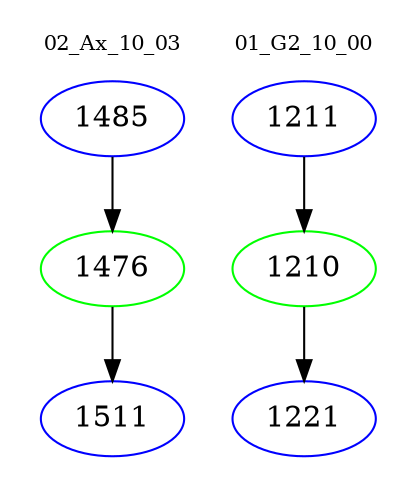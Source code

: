 digraph{
subgraph cluster_0 {
color = white
label = "02_Ax_10_03";
fontsize=10;
T0_1485 [label="1485", color="blue"]
T0_1485 -> T0_1476 [color="black"]
T0_1476 [label="1476", color="green"]
T0_1476 -> T0_1511 [color="black"]
T0_1511 [label="1511", color="blue"]
}
subgraph cluster_1 {
color = white
label = "01_G2_10_00";
fontsize=10;
T1_1211 [label="1211", color="blue"]
T1_1211 -> T1_1210 [color="black"]
T1_1210 [label="1210", color="green"]
T1_1210 -> T1_1221 [color="black"]
T1_1221 [label="1221", color="blue"]
}
}
